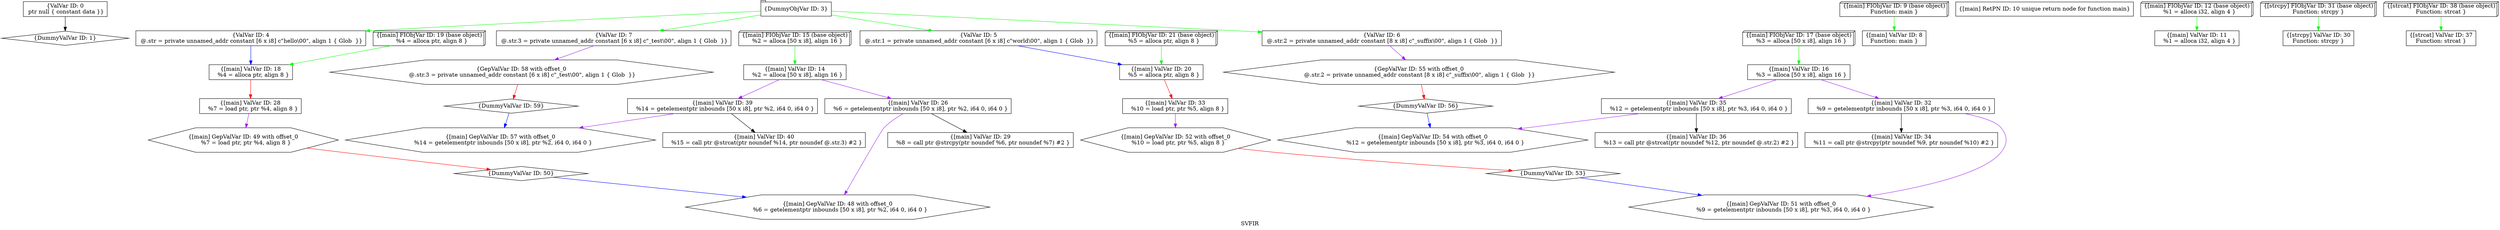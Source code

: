 digraph "SVFIR" {
	label="SVFIR";

	Node0x562a14d78ca0 [shape=record,shape=box,label="{ValVar ID: 0\n ptr null \{ constant data \}}"];
	Node0x562a14d78ca0 -> Node0x562a14d68600[color=black];
	Node0x562a14d68600 [shape=record,shape=diamond,label="{DummyValVar ID: 1}"];
	Node0x562a14da15b0 [shape=record,shape=tab,label="{DummyObjVar ID: 3}"];
	Node0x562a14da15b0 -> Node0x562a14da7c10[color=green];
	Node0x562a14da15b0 -> Node0x562a14d73570[color=green];
	Node0x562a14da15b0 -> Node0x562a14d79e60[color=green];
	Node0x562a14da15b0 -> Node0x562a14d79380[color=green];
	Node0x562a14da7c10 [shape=record,shape=box,label="{ValVar ID: 4\n @.str = private unnamed_addr constant [6 x i8] c\"hello\\00\", align 1 \{ Glob  \}}"];
	Node0x562a14da7c10 -> Node0x562a14d73740[color=blue];
	Node0x562a14d73570 [shape=record,shape=box,label="{ValVar ID: 5\n @.str.1 = private unnamed_addr constant [6 x i8] c\"world\\00\", align 1 \{ Glob  \}}"];
	Node0x562a14d73570 -> Node0x562a14d73910[color=blue];
	Node0x562a14d79e60 [shape=record,shape=box,label="{ValVar ID: 6\n @.str.2 = private unnamed_addr constant [8 x i8] c\"_suffix\\00\", align 1 \{ Glob  \}}"];
	Node0x562a14d79e60 -> Node0x562a14daed70[color=purple];
	Node0x562a14d79380 [shape=record,shape=box,label="{ValVar ID: 7\n @.str.3 = private unnamed_addr constant [6 x i8] c\"_test\\00\", align 1 \{ Glob  \}}"];
	Node0x562a14d79380 -> Node0x562a14d857a0[color=purple];
	Node0x562a14da7ea0 [shape=record,shape=box,label="{[main] ValVar ID: 8\nFunction: main }"];
	Node0x562a14d7d3a0 [shape=record,shape=box3d,label="{[main] FIObjVar ID: 9 (base object)\nFunction: main }"];
	Node0x562a14d7d3a0 -> Node0x562a14da7ea0[color=green];
	Node0x562a14d7b520 [shape=record,shape=box,label="{[main] RetPN ID: 10 unique return node for function main}"];
	Node0x562a14d7d1d0 [shape=record,shape=box,label="{[main] ValVar ID: 11\n   %1 = alloca i32, align 4 }"];
	Node0x562a14d743f0 [shape=record,shape=box3d,label="{[main] FIObjVar ID: 12 (base object)\n   %1 = alloca i32, align 4 }"];
	Node0x562a14d743f0 -> Node0x562a14d7d1d0[color=green];
	Node0x562a14d79720 [shape=record,shape=box,label="{[main] ValVar ID: 14\n   %2 = alloca [50 x i8], align 16 }"];
	Node0x562a14d79720 -> Node0x562a14d68b60[color=purple];
	Node0x562a14d79720 -> Node0x562a14daf440[color=purple];
	Node0x562a14db0330 [shape=record,shape=box3d,label="{[main] FIObjVar ID: 15 (base object)\n   %2 = alloca [50 x i8], align 16 }"];
	Node0x562a14db0330 -> Node0x562a14d79720[color=green];
	Node0x562a14d7a200 [shape=record,shape=box,label="{[main] ValVar ID: 16\n   %3 = alloca [50 x i8], align 16 }"];
	Node0x562a14d7a200 -> Node0x562a14d687c0[color=purple];
	Node0x562a14d7a200 -> Node0x562a14dae330[color=purple];
	Node0x562a14dc2460 [shape=record,shape=box3d,label="{[main] FIObjVar ID: 17 (base object)\n   %3 = alloca [50 x i8], align 16 }"];
	Node0x562a14dc2460 -> Node0x562a14d7a200[color=green];
	Node0x562a14d73740 [shape=record,shape=box,label="{[main] ValVar ID: 18\n   %4 = alloca ptr, align 8 }"];
	Node0x562a14d73740 -> Node0x562a14d68990[color=red];
	Node0x562a14d8d1d0 [shape=record,shape=box3d,label="{[main] FIObjVar ID: 19 (base object)\n   %4 = alloca ptr, align 8 }"];
	Node0x562a14d8d1d0 -> Node0x562a14d73740[color=green];
	Node0x562a14d73910 [shape=record,shape=box,label="{[main] ValVar ID: 20\n   %5 = alloca ptr, align 8 }"];
	Node0x562a14d73910 -> Node0x562a14d849e0[color=red];
	Node0x562a14d844d0 [shape=record,shape=box3d,label="{[main] FIObjVar ID: 21 (base object)\n   %5 = alloca ptr, align 8 }"];
	Node0x562a14d844d0 -> Node0x562a14d73910[color=green];
	Node0x562a14d68b60 [shape=record,shape=box,label="{[main] ValVar ID: 26\n   %6 = getelementptr inbounds [50 x i8], ptr %2, i64 0, i64 0 }"];
	Node0x562a14d68b60 -> Node0x562a14d74220[color=black];
	Node0x562a14d68b60 -> Node0x562a14d52ab0[color=purple];
	Node0x562a14d68990 [shape=record,shape=box,label="{[main] ValVar ID: 28\n   %7 = load ptr, ptr %4, align 8 }"];
	Node0x562a14d68990 -> Node0x562a14dbe960[color=purple];
	Node0x562a14d74220 [shape=record,shape=box,label="{[main] ValVar ID: 29\n   %8 = call ptr @strcpy(ptr noundef %6, ptr noundef %7) #2 }"];
	Node0x562a14d7ade0 [shape=record,shape=box,label="{[strcpy] ValVar ID: 30\nFunction: strcpy }"];
	Node0x562a14d745f0 [shape=record,shape=box3d,label="{[strcpy] FIObjVar ID: 31 (base object)\nFunction: strcpy }"];
	Node0x562a14d745f0 -> Node0x562a14d7ade0[color=green];
	Node0x562a14d687c0 [shape=record,shape=box,label="{[main] ValVar ID: 32\n   %9 = getelementptr inbounds [50 x i8], ptr %3, i64 0, i64 0 }"];
	Node0x562a14d687c0 -> Node0x562a14d7d5a0[color=black];
	Node0x562a14d687c0 -> Node0x562a14d7cde0[color=purple];
	Node0x562a14d849e0 [shape=record,shape=box,label="{[main] ValVar ID: 33\n   %10 = load ptr, ptr %5, align 8 }"];
	Node0x562a14d849e0 -> Node0x562a14df3540[color=purple];
	Node0x562a14d7d5a0 [shape=record,shape=box,label="{[main] ValVar ID: 34\n   %11 = call ptr @strcpy(ptr noundef %9, ptr noundef %10) #2 }"];
	Node0x562a14dae330 [shape=record,shape=box,label="{[main] ValVar ID: 35\n   %12 = getelementptr inbounds [50 x i8], ptr %3, i64 0, i64 0 }"];
	Node0x562a14dae330 -> Node0x562a14d78e70[color=black];
	Node0x562a14dae330 -> Node0x562a14d75d50[color=purple];
	Node0x562a14d78e70 [shape=record,shape=box,label="{[main] ValVar ID: 36\n   %13 = call ptr @strcat(ptr noundef %12, ptr noundef @.str.2) #2 }"];
	Node0x562a14d76c70 [shape=record,shape=box,label="{[strcat] ValVar ID: 37\nFunction: strcat }"];
	Node0x562a14d7d790 [shape=record,shape=box3d,label="{[strcat] FIObjVar ID: 38 (base object)\nFunction: strcat }"];
	Node0x562a14d7d790 -> Node0x562a14d76c70[color=green];
	Node0x562a14daf440 [shape=record,shape=box,label="{[main] ValVar ID: 39\n   %14 = getelementptr inbounds [50 x i8], ptr %2, i64 0, i64 0 }"];
	Node0x562a14daf440 -> Node0x562a14dcfb20[color=black];
	Node0x562a14daf440 -> Node0x562a14dcf110[color=purple];
	Node0x562a14dcfb20 [shape=record,shape=box,label="{[main] ValVar ID: 40\n   %15 = call ptr @strcat(ptr noundef %14, ptr noundef @.str.3) #2 }"];
	Node0x562a14d52ab0 [shape=record,shape=hexagon,label="{[main] GepValVar ID: 48 with offset_0\n   %6 = getelementptr inbounds [50 x i8], ptr %2, i64 0, i64 0 }"];
	Node0x562a14dbe960 [shape=record,shape=hexagon,label="{[main] GepValVar ID: 49 with offset_0\n   %7 = load ptr, ptr %4, align 8 }"];
	Node0x562a14dbe960 -> Node0x562a14dbe590[color=red];
	Node0x562a14dbe590 [shape=record,shape=diamond,label="{DummyValVar ID: 50}"];
	Node0x562a14dbe590 -> Node0x562a14d52ab0[color=blue];
	Node0x562a14d7cde0 [shape=record,shape=hexagon,label="{[main] GepValVar ID: 51 with offset_0\n   %9 = getelementptr inbounds [50 x i8], ptr %3, i64 0, i64 0 }"];
	Node0x562a14df3540 [shape=record,shape=hexagon,label="{[main] GepValVar ID: 52 with offset_0\n   %10 = load ptr, ptr %5, align 8 }"];
	Node0x562a14df3540 -> Node0x562a14dc87c0[color=red];
	Node0x562a14dc87c0 [shape=record,shape=diamond,label="{DummyValVar ID: 53}"];
	Node0x562a14dc87c0 -> Node0x562a14d7cde0[color=blue];
	Node0x562a14d75d50 [shape=record,shape=hexagon,label="{[main] GepValVar ID: 54 with offset_0\n   %12 = getelementptr inbounds [50 x i8], ptr %3, i64 0, i64 0 }"];
	Node0x562a14daed70 [shape=record,shape=hexagon,label="{GepValVar ID: 55 with offset_0\n @.str.2 = private unnamed_addr constant [8 x i8] c\"_suffix\\00\", align 1 \{ Glob  \}}"];
	Node0x562a14daed70 -> Node0x562a14db09f0[color=red];
	Node0x562a14db09f0 [shape=record,shape=diamond,label="{DummyValVar ID: 56}"];
	Node0x562a14db09f0 -> Node0x562a14d75d50[color=blue];
	Node0x562a14dcf110 [shape=record,shape=hexagon,label="{[main] GepValVar ID: 57 with offset_0\n   %14 = getelementptr inbounds [50 x i8], ptr %2, i64 0, i64 0 }"];
	Node0x562a14d857a0 [shape=record,shape=hexagon,label="{GepValVar ID: 58 with offset_0\n @.str.3 = private unnamed_addr constant [6 x i8] c\"_test\\00\", align 1 \{ Glob  \}}"];
	Node0x562a14d857a0 -> Node0x562a14dc3460[color=red];
	Node0x562a14dc3460 [shape=record,shape=diamond,label="{DummyValVar ID: 59}"];
	Node0x562a14dc3460 -> Node0x562a14dcf110[color=blue];
}

